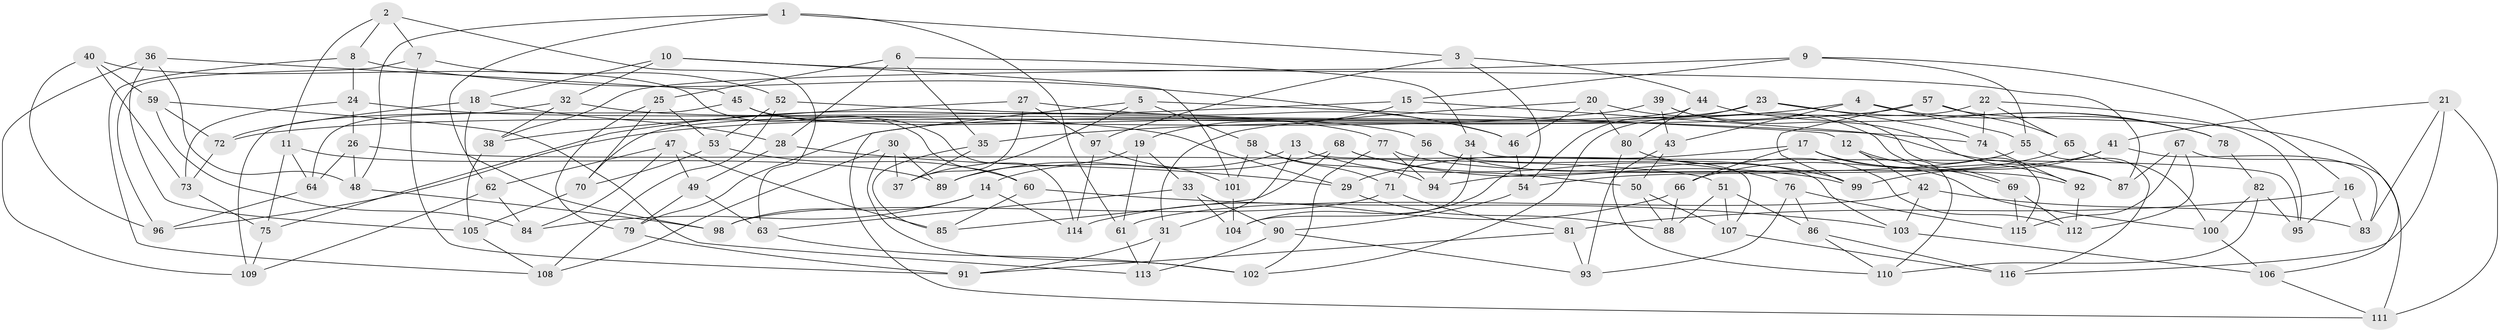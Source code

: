 // Generated by graph-tools (version 1.1) at 2025/11/02/27/25 16:11:48]
// undirected, 116 vertices, 232 edges
graph export_dot {
graph [start="1"]
  node [color=gray90,style=filled];
  1;
  2;
  3;
  4;
  5;
  6;
  7;
  8;
  9;
  10;
  11;
  12;
  13;
  14;
  15;
  16;
  17;
  18;
  19;
  20;
  21;
  22;
  23;
  24;
  25;
  26;
  27;
  28;
  29;
  30;
  31;
  32;
  33;
  34;
  35;
  36;
  37;
  38;
  39;
  40;
  41;
  42;
  43;
  44;
  45;
  46;
  47;
  48;
  49;
  50;
  51;
  52;
  53;
  54;
  55;
  56;
  57;
  58;
  59;
  60;
  61;
  62;
  63;
  64;
  65;
  66;
  67;
  68;
  69;
  70;
  71;
  72;
  73;
  74;
  75;
  76;
  77;
  78;
  79;
  80;
  81;
  82;
  83;
  84;
  85;
  86;
  87;
  88;
  89;
  90;
  91;
  92;
  93;
  94;
  95;
  96;
  97;
  98;
  99;
  100;
  101;
  102;
  103;
  104;
  105;
  106;
  107;
  108;
  109;
  110;
  111;
  112;
  113;
  114;
  115;
  116;
  1 -- 61;
  1 -- 98;
  1 -- 3;
  1 -- 48;
  2 -- 8;
  2 -- 7;
  2 -- 11;
  2 -- 63;
  3 -- 97;
  3 -- 104;
  3 -- 44;
  4 -- 55;
  4 -- 78;
  4 -- 43;
  4 -- 35;
  5 -- 111;
  5 -- 58;
  5 -- 37;
  5 -- 12;
  6 -- 34;
  6 -- 25;
  6 -- 35;
  6 -- 28;
  7 -- 52;
  7 -- 96;
  7 -- 91;
  8 -- 24;
  8 -- 108;
  8 -- 46;
  9 -- 16;
  9 -- 15;
  9 -- 55;
  9 -- 38;
  10 -- 87;
  10 -- 18;
  10 -- 101;
  10 -- 32;
  11 -- 64;
  11 -- 89;
  11 -- 75;
  12 -- 69;
  12 -- 110;
  12 -- 42;
  13 -- 14;
  13 -- 50;
  13 -- 107;
  13 -- 31;
  14 -- 98;
  14 -- 114;
  14 -- 84;
  15 -- 87;
  15 -- 75;
  15 -- 19;
  16 -- 81;
  16 -- 95;
  16 -- 83;
  17 -- 29;
  17 -- 87;
  17 -- 66;
  17 -- 100;
  18 -- 28;
  18 -- 72;
  18 -- 62;
  19 -- 33;
  19 -- 89;
  19 -- 61;
  20 -- 69;
  20 -- 46;
  20 -- 80;
  20 -- 31;
  21 -- 41;
  21 -- 111;
  21 -- 116;
  21 -- 83;
  22 -- 102;
  22 -- 95;
  22 -- 74;
  22 -- 65;
  23 -- 79;
  23 -- 74;
  23 -- 78;
  23 -- 54;
  24 -- 29;
  24 -- 26;
  24 -- 73;
  25 -- 70;
  25 -- 53;
  25 -- 79;
  26 -- 64;
  26 -- 48;
  26 -- 51;
  27 -- 97;
  27 -- 37;
  27 -- 38;
  27 -- 46;
  28 -- 49;
  28 -- 29;
  29 -- 88;
  30 -- 89;
  30 -- 37;
  30 -- 102;
  30 -- 108;
  31 -- 113;
  31 -- 91;
  32 -- 64;
  32 -- 38;
  32 -- 77;
  33 -- 63;
  33 -- 90;
  33 -- 104;
  34 -- 94;
  34 -- 95;
  34 -- 104;
  35 -- 85;
  35 -- 37;
  36 -- 109;
  36 -- 105;
  36 -- 45;
  36 -- 48;
  38 -- 105;
  39 -- 92;
  39 -- 115;
  39 -- 43;
  39 -- 72;
  40 -- 73;
  40 -- 96;
  40 -- 60;
  40 -- 59;
  41 -- 83;
  41 -- 54;
  41 -- 99;
  42 -- 83;
  42 -- 103;
  42 -- 61;
  43 -- 50;
  43 -- 93;
  44 -- 80;
  44 -- 78;
  44 -- 70;
  45 -- 109;
  45 -- 56;
  45 -- 114;
  46 -- 54;
  47 -- 84;
  47 -- 62;
  47 -- 85;
  47 -- 49;
  48 -- 98;
  49 -- 79;
  49 -- 63;
  50 -- 88;
  50 -- 107;
  51 -- 88;
  51 -- 107;
  51 -- 86;
  52 -- 108;
  52 -- 74;
  52 -- 53;
  53 -- 60;
  53 -- 70;
  54 -- 90;
  55 -- 94;
  55 -- 116;
  56 -- 71;
  56 -- 99;
  56 -- 103;
  57 -- 65;
  57 -- 106;
  57 -- 96;
  57 -- 99;
  58 -- 101;
  58 -- 71;
  58 -- 94;
  59 -- 72;
  59 -- 84;
  59 -- 113;
  60 -- 103;
  60 -- 85;
  61 -- 113;
  62 -- 84;
  62 -- 109;
  63 -- 102;
  64 -- 96;
  65 -- 100;
  65 -- 66;
  66 -- 114;
  66 -- 88;
  67 -- 115;
  67 -- 111;
  67 -- 87;
  67 -- 112;
  68 -- 85;
  68 -- 99;
  68 -- 89;
  68 -- 76;
  69 -- 115;
  69 -- 112;
  70 -- 105;
  71 -- 98;
  71 -- 81;
  72 -- 73;
  73 -- 75;
  74 -- 92;
  75 -- 109;
  76 -- 93;
  76 -- 115;
  76 -- 86;
  77 -- 92;
  77 -- 102;
  77 -- 94;
  78 -- 82;
  79 -- 91;
  80 -- 110;
  80 -- 112;
  81 -- 93;
  81 -- 91;
  82 -- 95;
  82 -- 110;
  82 -- 100;
  86 -- 110;
  86 -- 116;
  90 -- 113;
  90 -- 93;
  92 -- 112;
  97 -- 101;
  97 -- 114;
  100 -- 106;
  101 -- 104;
  103 -- 106;
  105 -- 108;
  106 -- 111;
  107 -- 116;
}
